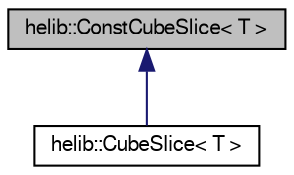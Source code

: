 digraph "helib::ConstCubeSlice&lt; T &gt;"
{
  edge [fontname="FreeSans",fontsize="10",labelfontname="FreeSans",labelfontsize="10"];
  node [fontname="FreeSans",fontsize="10",shape=record];
  Node0 [label="helib::ConstCubeSlice\< T \>",height=0.2,width=0.4,color="black", fillcolor="grey75", style="filled", fontcolor="black"];
  Node0 -> Node1 [dir="back",color="midnightblue",fontsize="10",style="solid"];
  Node1 [label="helib::CubeSlice\< T \>",height=0.2,width=0.4,color="black", fillcolor="white", style="filled",URL="$classhelib_1_1_cube_slice.html",tooltip="A lower-dimension slice of a hypercube. "];
}
